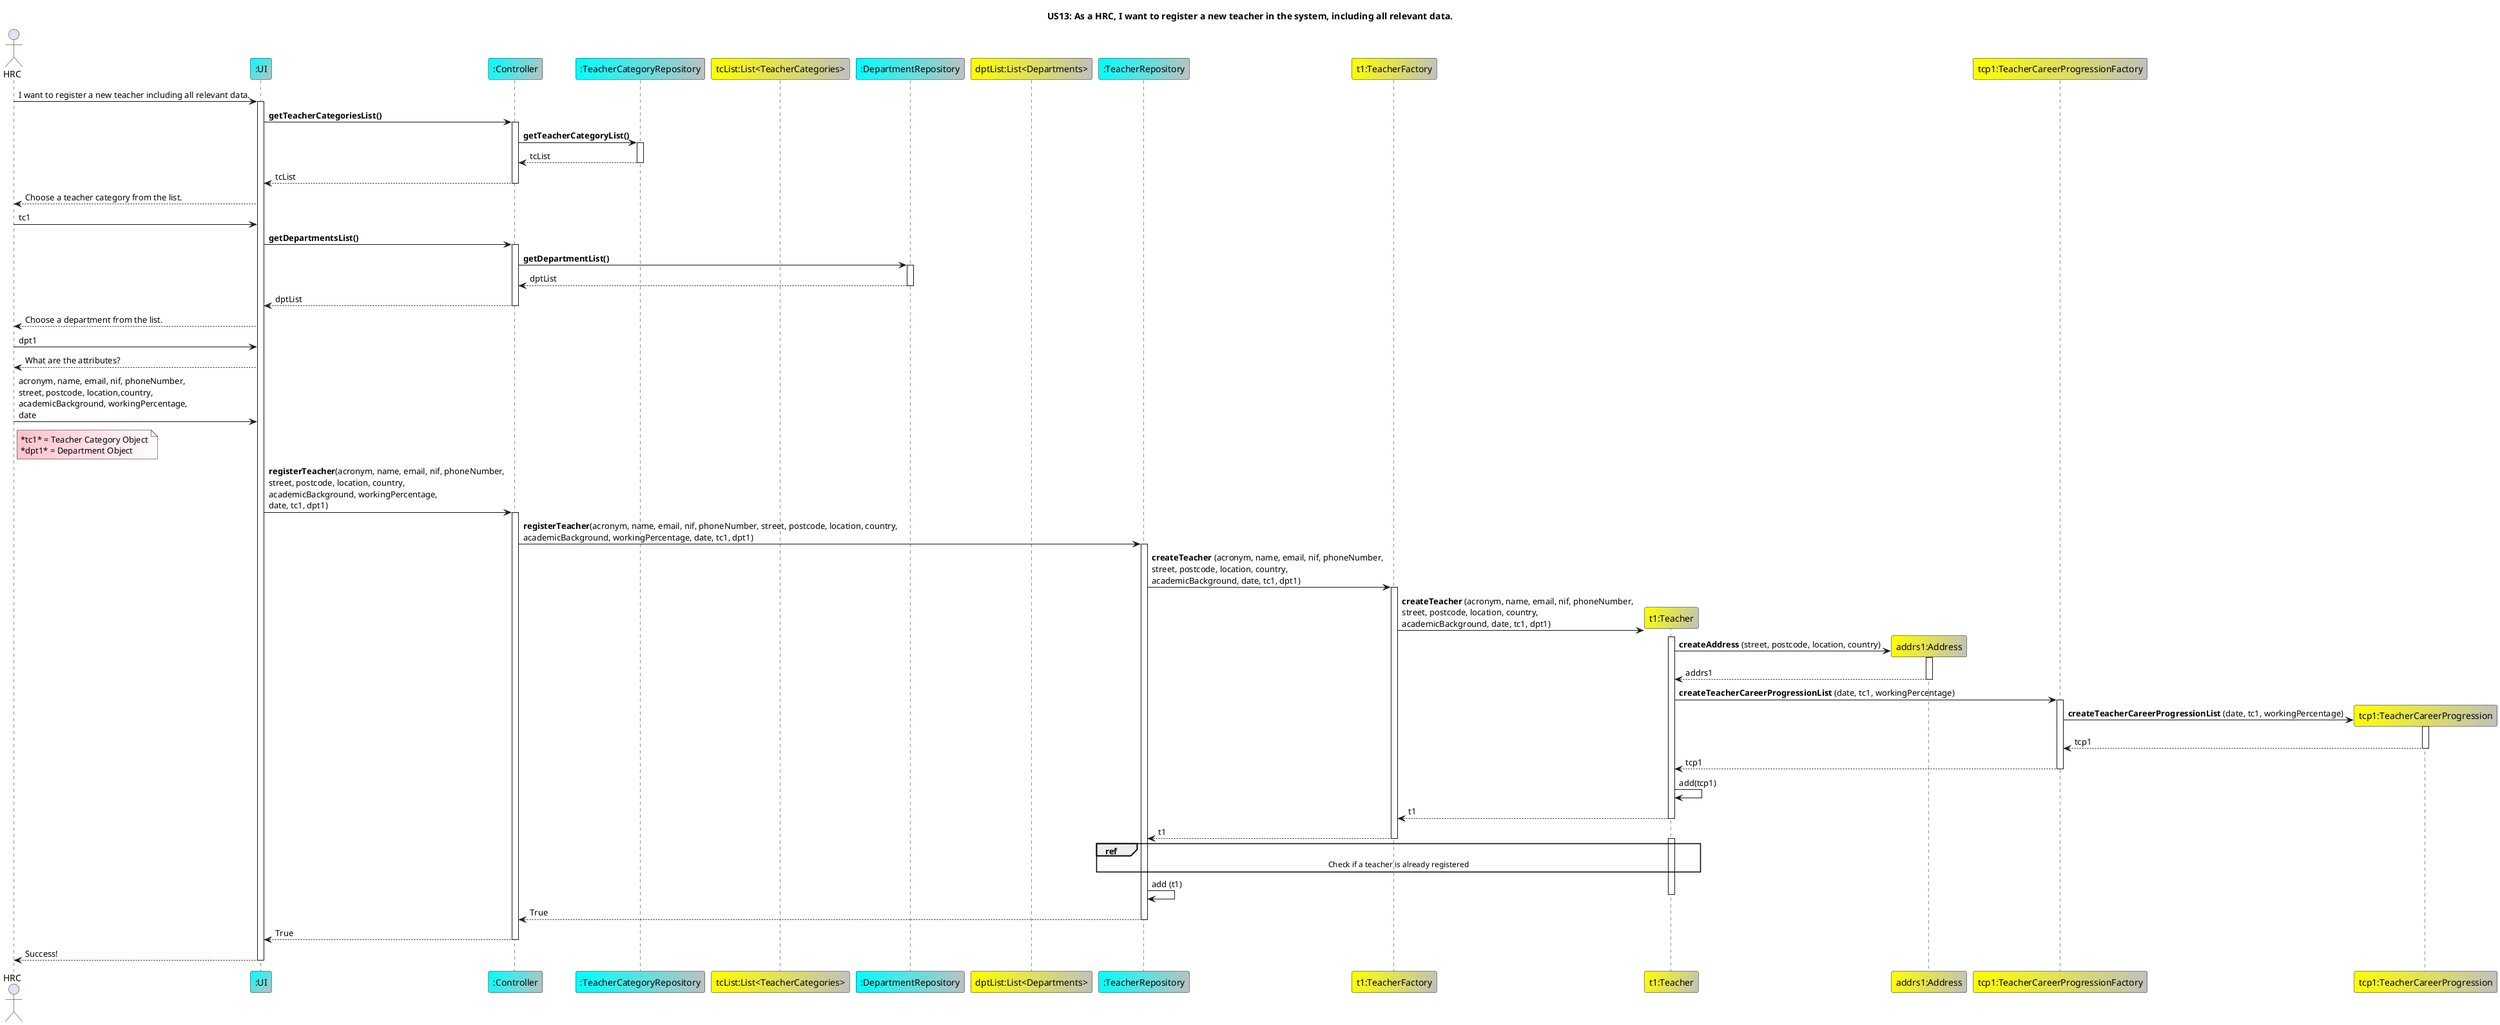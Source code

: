 @startuml

title US13: As a HRC, I want to register a new teacher in the system, including all relevant data.

actor HRC
participant ":UI" as UI #Cyan/Silver
participant ":Controller" as Controller #Cyan/Silver
participant ":TeacherCategoryRepository" as TeacherCategoryRepository #Cyan/Silver
participant "tcList:List<TeacherCategories>" as tcList #Yellow/Silver
participant ":DepartmentRepository" as DepartmentRepository #Cyan/Silver
participant "dptList:List<Departments>" as dptList #Yellow/Silver
participant ":TeacherRepository" as TeacherRepository #Cyan/Silver
participant "t1:TeacherFactory" as TeacherFactory #Yellow/Silver
participant "t1:Teacher" as Teacher #Yellow/Silver
participant "addrs1:Address" as Address #Yellow/Silver
participant "tcp1:TeacherCareerProgressionFactory" as TeacherCareerProgressionFactory #Yellow/Silver
participant "tcp1:TeacherCareerProgression" as TeacherCareerProgression #Yellow/Silver


HRC -> UI: I want to register a new teacher including all relevant data.
activate UI

UI -> Controller: **getTeacherCategoriesList()**
activate Controller

Controller -> TeacherCategoryRepository: **getTeacherCategoryList()**
activate TeacherCategoryRepository

TeacherCategoryRepository --> Controller: tcList
deactivate TeacherCategoryRepository

Controller --> UI: tcList
deactivate Controller

UI --> HRC: Choose a teacher category from the list.

HRC -> UI: tc1

UI -> Controller: **getDepartmentsList()**
activate Controller

Controller -> DepartmentRepository: **getDepartmentList()**
activate DepartmentRepository

DepartmentRepository --> Controller: dptList
deactivate DepartmentRepository

Controller --> UI: dptList
deactivate Controller

UI --> HRC: Choose a department from the list.

HRC -> UI: dpt1

UI --> HRC: What are the attributes?

HRC -> UI: acronym, name, email, nif, phoneNumber,\nstreet, postcode, location,country,\nacademicBackground, workingPercentage,\ndate

Note Right HRC #Pink/White
    *tc1* = Teacher Category Object
    *dpt1* = Department Object
End Note

UI -> Controller: **registerTeacher**(acronym, name, email, nif, phoneNumber,\nstreet, postcode, location, country,\nacademicBackground, workingPercentage,\ndate, tc1, dpt1)
activate Controller

Controller -> TeacherRepository: **registerTeacher**(acronym, name, email, nif, phoneNumber, street, postcode, location, country,\nacademicBackground, workingPercentage, date, tc1, dpt1)
activate TeacherRepository

TeacherRepository -> TeacherFactory: **createTeacher** (acronym, name, email, nif, phoneNumber,\nstreet, postcode, location, country,\nacademicBackground, date, tc1, dpt1)
activate TeacherFactory

TeacherFactory -> Teacher **: **createTeacher** (acronym, name, email, nif, phoneNumber,\nstreet, postcode, location, country,\nacademicBackground, date, tc1, dpt1)
activate Teacher

Teacher -> Address **: **createAddress** (street, postcode, location, country)
activate Address

Address --> Teacher: addrs1
deactivate Address

Teacher -> TeacherCareerProgressionFactory: **createTeacherCareerProgressionList** (date, tc1, workingPercentage)
activate TeacherCareerProgressionFactory

TeacherCareerProgressionFactory -> TeacherCareerProgression **: **createTeacherCareerProgressionList** (date, tc1, workingPercentage)
activate TeacherCareerProgression

TeacherCareerProgression --> TeacherCareerProgressionFactory: tcp1
deactivate TeacherCareerProgression

TeacherCareerProgressionFactory --> Teacher: tcp1
deactivate TeacherCareerProgressionFactory

Teacher -> Teacher: add(tcp1)

Teacher --> TeacherFactory: t1
deactivate Teacher

TeacherFactory --> TeacherRepository: t1

deactivate TeacherFactory

activate Teacher
ref over TeacherRepository, Teacher
    Check if a teacher is already registered
end ref

TeacherRepository -> TeacherRepository: add (t1)

deactivate Teacher

TeacherRepository --> Controller: True
deactivate TeacherRepository

Controller --> UI: True
deactivate Controller

UI --> HRC: Success!
deactivate UI

@enduml